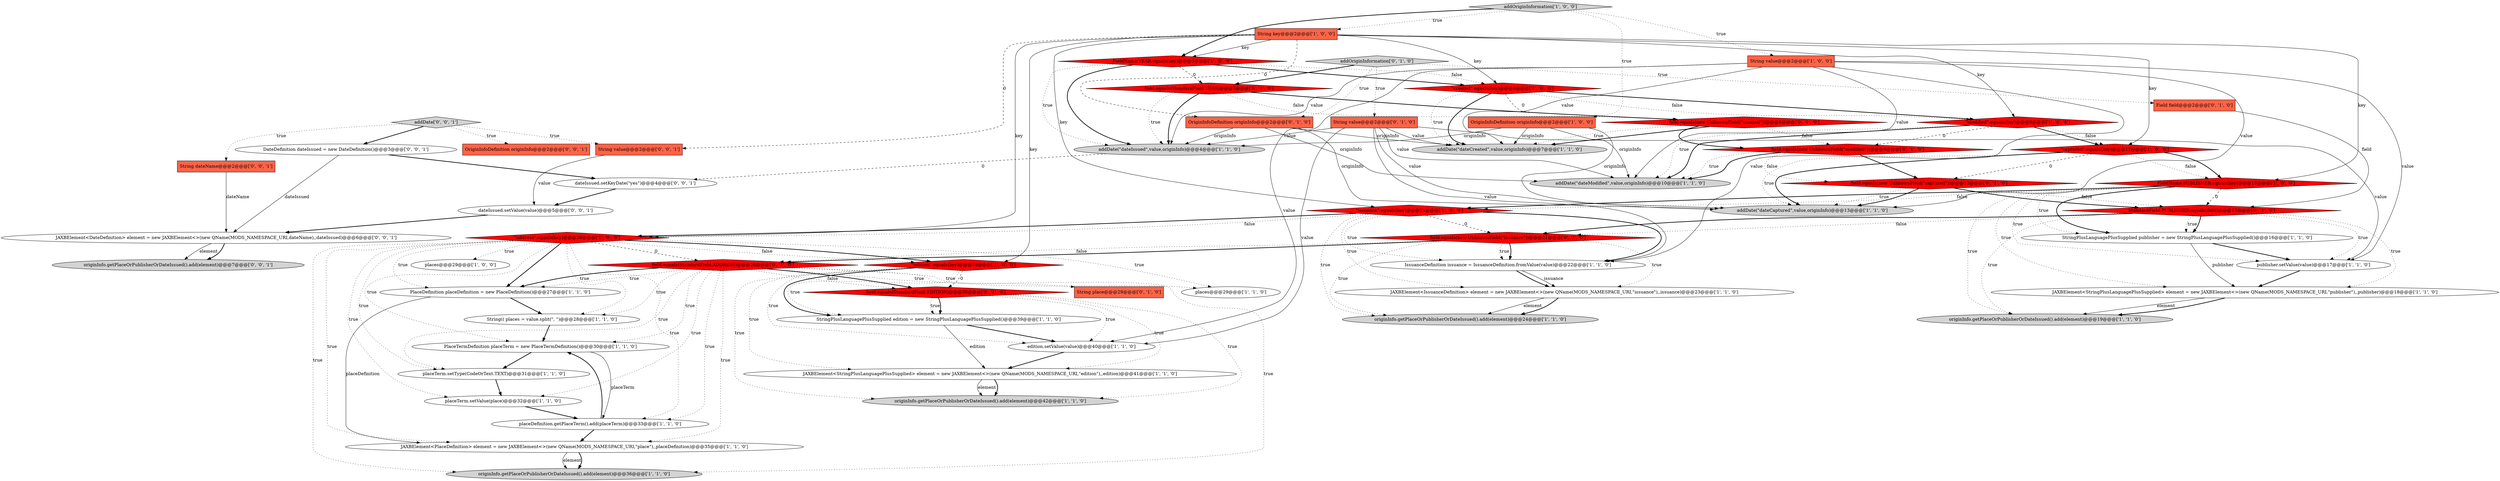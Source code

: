 digraph {
27 [style = filled, label = "String value@@@2@@@['1', '0', '0']", fillcolor = tomato, shape = box image = "AAA0AAABBB1BBB"];
36 [style = filled, label = "PlaceTermDefinition placeTerm = new PlaceTermDefinition()@@@30@@@['1', '1', '0']", fillcolor = white, shape = ellipse image = "AAA0AAABBB1BBB"];
39 [style = filled, label = "field.equals(new UnknownField(\"captured\"))@@@12@@@['0', '1', '0']", fillcolor = red, shape = diamond image = "AAA1AAABBB2BBB"];
44 [style = filled, label = "field.equals(new UnknownField(\"modified\"))@@@9@@@['0', '1', '0']", fillcolor = red, shape = diamond image = "AAA1AAABBB2BBB"];
12 [style = filled, label = "addOriginInformation['1', '0', '0']", fillcolor = lightgray, shape = diamond image = "AAA0AAABBB1BBB"];
3 [style = filled, label = "\"modified\".equals(key)@@@9@@@['1', '0', '0']", fillcolor = red, shape = diamond image = "AAA1AAABBB1BBB"];
31 [style = filled, label = "edition.setValue(value)@@@40@@@['1', '1', '0']", fillcolor = white, shape = ellipse image = "AAA0AAABBB1BBB"];
50 [style = filled, label = "dateIssued.setValue(value)@@@5@@@['0', '0', '1']", fillcolor = white, shape = ellipse image = "AAA0AAABBB3BBB"];
41 [style = filled, label = "addOriginInformation['0', '1', '0']", fillcolor = lightgray, shape = diamond image = "AAA0AAABBB2BBB"];
30 [style = filled, label = "FieldName.YEAR.equals(key)@@@3@@@['1', '0', '0']", fillcolor = red, shape = diamond image = "AAA1AAABBB1BBB"];
0 [style = filled, label = "JAXBElement<IssuanceDefinition> element = new JAXBElement<>(new QName(MODS_NAMESPACE_URI,\"issuance\"),,issuance)@@@23@@@['1', '1', '0']", fillcolor = white, shape = ellipse image = "AAA0AAABBB1BBB"];
38 [style = filled, label = "field.equals(new UnknownField(\"created\"))@@@6@@@['0', '1', '0']", fillcolor = red, shape = diamond image = "AAA1AAABBB2BBB"];
21 [style = filled, label = "StringPlusLanguagePlusSupplied edition = new StringPlusLanguagePlusSupplied()@@@39@@@['1', '1', '0']", fillcolor = white, shape = ellipse image = "AAA0AAABBB1BBB"];
26 [style = filled, label = "places@@@29@@@['1', '0', '0']", fillcolor = white, shape = ellipse image = "AAA0AAABBB1BBB"];
11 [style = filled, label = "JAXBElement<PlaceDefinition> element = new JAXBElement<>(new QName(MODS_NAMESPACE_URI,\"place\"),,placeDefinition)@@@35@@@['1', '1', '0']", fillcolor = white, shape = ellipse image = "AAA0AAABBB1BBB"];
13 [style = filled, label = "originInfo.getPlaceOrPublisherOrDateIssued().add(element)@@@19@@@['1', '1', '0']", fillcolor = lightgray, shape = ellipse image = "AAA0AAABBB1BBB"];
52 [style = filled, label = "JAXBElement<DateDefinition> element = new JAXBElement<>(new QName(MODS_NAMESPACE_URI,dateName),,dateIssued)@@@6@@@['0', '0', '1']", fillcolor = white, shape = ellipse image = "AAA0AAABBB3BBB"];
42 [style = filled, label = "field.equals(StandardField.YEAR)@@@3@@@['0', '1', '0']", fillcolor = red, shape = diamond image = "AAA1AAABBB2BBB"];
19 [style = filled, label = "addDate(\"dateIssued\",value,originInfo)@@@4@@@['1', '1', '0']", fillcolor = lightgray, shape = ellipse image = "AAA0AAABBB1BBB"];
54 [style = filled, label = "String dateName@@@2@@@['0', '0', '1']", fillcolor = tomato, shape = box image = "AAA0AAABBB3BBB"];
7 [style = filled, label = "originInfo.getPlaceOrPublisherOrDateIssued().add(element)@@@42@@@['1', '1', '0']", fillcolor = lightgray, shape = ellipse image = "AAA0AAABBB1BBB"];
24 [style = filled, label = "originInfo.getPlaceOrPublisherOrDateIssued().add(element)@@@36@@@['1', '1', '0']", fillcolor = lightgray, shape = ellipse image = "AAA0AAABBB1BBB"];
17 [style = filled, label = "publisher.setValue(value)@@@17@@@['1', '1', '0']", fillcolor = white, shape = ellipse image = "AAA0AAABBB1BBB"];
6 [style = filled, label = "FieldName.PUBLISHER.equals(key)@@@15@@@['1', '0', '0']", fillcolor = red, shape = diamond image = "AAA1AAABBB1BBB"];
57 [style = filled, label = "String value@@@2@@@['0', '0', '1']", fillcolor = tomato, shape = box image = "AAA0AAABBB3BBB"];
43 [style = filled, label = "String value@@@2@@@['0', '1', '0']", fillcolor = tomato, shape = box image = "AAA0AAABBB2BBB"];
40 [style = filled, label = "field.equals(new UnknownField(\"issuance\"))@@@21@@@['0', '1', '0']", fillcolor = red, shape = diamond image = "AAA1AAABBB2BBB"];
4 [style = filled, label = "addDate(\"dateModified\",value,originInfo)@@@10@@@['1', '1', '0']", fillcolor = lightgray, shape = ellipse image = "AAA0AAABBB1BBB"];
58 [style = filled, label = "addDate['0', '0', '1']", fillcolor = lightgray, shape = diamond image = "AAA0AAABBB3BBB"];
37 [style = filled, label = "Field field@@@2@@@['0', '1', '0']", fillcolor = tomato, shape = box image = "AAA0AAABBB2BBB"];
23 [style = filled, label = "originInfo.getPlaceOrPublisherOrDateIssued().add(element)@@@24@@@['1', '1', '0']", fillcolor = lightgray, shape = ellipse image = "AAA0AAABBB1BBB"];
9 [style = filled, label = "StringPlusLanguagePlusSupplied publisher = new StringPlusLanguagePlusSupplied()@@@16@@@['1', '1', '0']", fillcolor = white, shape = ellipse image = "AAA0AAABBB1BBB"];
48 [style = filled, label = "field.equals(StandardField.ADDRESS)@@@26@@@['0', '1', '0']", fillcolor = red, shape = diamond image = "AAA1AAABBB2BBB"];
53 [style = filled, label = "originInfo.getPlaceOrPublisherOrDateIssued().add(element)@@@7@@@['0', '0', '1']", fillcolor = lightgray, shape = ellipse image = "AAA0AAABBB3BBB"];
34 [style = filled, label = "\"captured\".equals(key)@@@12@@@['1', '0', '0']", fillcolor = red, shape = diamond image = "AAA1AAABBB1BBB"];
49 [style = filled, label = "StandardField.PUBLISHER.equals(field)@@@15@@@['0', '1', '0']", fillcolor = red, shape = diamond image = "AAA1AAABBB2BBB"];
56 [style = filled, label = "dateIssued.setKeyDate(\"yes\")@@@4@@@['0', '0', '1']", fillcolor = white, shape = ellipse image = "AAA0AAABBB3BBB"];
47 [style = filled, label = "field.equals(StandardField.EDITION)@@@38@@@['0', '1', '0']", fillcolor = red, shape = diamond image = "AAA1AAABBB2BBB"];
20 [style = filled, label = "placeDefinition.getPlaceTerm().add(placeTerm)@@@33@@@['1', '1', '0']", fillcolor = white, shape = ellipse image = "AAA0AAABBB1BBB"];
10 [style = filled, label = "PlaceDefinition placeDefinition = new PlaceDefinition()@@@27@@@['1', '1', '0']", fillcolor = white, shape = ellipse image = "AAA0AAABBB1BBB"];
28 [style = filled, label = "JAXBElement<StringPlusLanguagePlusSupplied> element = new JAXBElement<>(new QName(MODS_NAMESPACE_URI,\"edition\"),,edition)@@@41@@@['1', '1', '0']", fillcolor = white, shape = ellipse image = "AAA0AAABBB1BBB"];
45 [style = filled, label = "OriginInfoDefinition originInfo@@@2@@@['0', '1', '0']", fillcolor = tomato, shape = box image = "AAA1AAABBB2BBB"];
32 [style = filled, label = "String key@@@2@@@['1', '0', '0']", fillcolor = tomato, shape = box image = "AAA1AAABBB1BBB"];
22 [style = filled, label = "String(( places = value.split(\", \")@@@28@@@['1', '1', '0']", fillcolor = white, shape = ellipse image = "AAA0AAABBB1BBB"];
29 [style = filled, label = "placeTerm.setType(CodeOrText.TEXT)@@@31@@@['1', '1', '0']", fillcolor = white, shape = ellipse image = "AAA0AAABBB1BBB"];
35 [style = filled, label = "addDate(\"dateCaptured\",value,originInfo)@@@13@@@['1', '1', '0']", fillcolor = lightgray, shape = ellipse image = "AAA0AAABBB1BBB"];
1 [style = filled, label = "\"created\".equals(key)@@@6@@@['1', '0', '0']", fillcolor = red, shape = diamond image = "AAA1AAABBB1BBB"];
15 [style = filled, label = "placeTerm.setValue(place)@@@32@@@['1', '1', '0']", fillcolor = white, shape = ellipse image = "AAA0AAABBB1BBB"];
51 [style = filled, label = "DateDefinition dateIssued = new DateDefinition()@@@3@@@['0', '0', '1']", fillcolor = white, shape = ellipse image = "AAA0AAABBB3BBB"];
55 [style = filled, label = "OriginInfoDefinition originInfo@@@2@@@['0', '0', '1']", fillcolor = tomato, shape = box image = "AAA0AAABBB3BBB"];
16 [style = filled, label = "\"edition\".equals(key)@@@38@@@['1', '0', '0']", fillcolor = red, shape = diamond image = "AAA1AAABBB1BBB"];
46 [style = filled, label = "String place@@@29@@@['0', '1', '0']", fillcolor = tomato, shape = box image = "AAA0AAABBB2BBB"];
14 [style = filled, label = "\"address\".equals(key)@@@26@@@['1', '0', '0']", fillcolor = red, shape = diamond image = "AAA1AAABBB1BBB"];
33 [style = filled, label = "places@@@29@@@['1', '1', '0']", fillcolor = white, shape = ellipse image = "AAA0AAABBB1BBB"];
8 [style = filled, label = "addDate(\"dateCreated\",value,originInfo)@@@7@@@['1', '1', '0']", fillcolor = lightgray, shape = ellipse image = "AAA0AAABBB1BBB"];
25 [style = filled, label = "JAXBElement<StringPlusLanguagePlusSupplied> element = new JAXBElement<>(new QName(MODS_NAMESPACE_URI,\"publisher\"),,publisher)@@@18@@@['1', '1', '0']", fillcolor = white, shape = ellipse image = "AAA0AAABBB1BBB"];
5 [style = filled, label = "\"issuance\".equals(key)@@@21@@@['1', '0', '0']", fillcolor = red, shape = diamond image = "AAA1AAABBB1BBB"];
18 [style = filled, label = "OriginInfoDefinition originInfo@@@2@@@['1', '0', '0']", fillcolor = tomato, shape = box image = "AAA0AAABBB1BBB"];
2 [style = filled, label = "IssuanceDefinition issuance = IssuanceDefinition.fromValue(value)@@@22@@@['1', '1', '0']", fillcolor = white, shape = ellipse image = "AAA0AAABBB1BBB"];
40->2 [style = bold, label=""];
17->25 [style = bold, label=""];
29->15 [style = bold, label=""];
18->35 [style = solid, label="originInfo"];
38->44 [style = bold, label=""];
21->28 [style = solid, label="edition"];
48->47 [style = dotted, label="false"];
14->26 [style = dotted, label="true"];
36->29 [style = bold, label=""];
14->16 [style = dotted, label="false"];
5->23 [style = dotted, label="true"];
14->22 [style = dotted, label="true"];
5->40 [style = dashed, label="0"];
52->53 [style = solid, label="element"];
27->4 [style = solid, label="value"];
40->23 [style = dotted, label="true"];
27->35 [style = solid, label="value"];
48->24 [style = dotted, label="true"];
40->48 [style = dotted, label="false"];
18->4 [style = solid, label="originInfo"];
3->4 [style = bold, label=""];
3->34 [style = bold, label=""];
16->7 [style = dotted, label="true"];
42->19 [style = dotted, label="true"];
48->15 [style = dotted, label="true"];
21->31 [style = bold, label=""];
16->47 [style = dashed, label="0"];
32->5 [style = solid, label="key"];
15->20 [style = bold, label=""];
38->8 [style = dotted, label="true"];
39->49 [style = bold, label=""];
32->6 [style = solid, label="key"];
41->43 [style = dotted, label="true"];
48->10 [style = bold, label=""];
14->11 [style = dotted, label="true"];
1->38 [style = dashed, label="0"];
30->1 [style = dotted, label="false"];
49->40 [style = bold, label=""];
38->44 [style = dotted, label="false"];
27->31 [style = solid, label="value"];
43->19 [style = solid, label="value"];
42->19 [style = bold, label=""];
43->35 [style = solid, label="value"];
39->35 [style = dotted, label="true"];
14->16 [style = bold, label=""];
42->38 [style = dotted, label="false"];
2->0 [style = solid, label="issuance"];
43->31 [style = solid, label="value"];
34->6 [style = dotted, label="false"];
14->24 [style = dotted, label="true"];
0->23 [style = solid, label="element"];
58->54 [style = dotted, label="true"];
45->19 [style = solid, label="originInfo"];
6->13 [style = dotted, label="true"];
25->13 [style = solid, label="element"];
30->19 [style = dotted, label="true"];
48->33 [style = dotted, label="true"];
9->25 [style = solid, label="publisher"];
47->28 [style = dotted, label="true"];
9->17 [style = bold, label=""];
14->10 [style = bold, label=""];
43->8 [style = solid, label="value"];
12->18 [style = dotted, label="true"];
40->2 [style = dotted, label="true"];
18->19 [style = solid, label="originInfo"];
48->36 [style = dotted, label="true"];
48->46 [style = dotted, label="true"];
5->14 [style = dotted, label="false"];
6->49 [style = dashed, label="0"];
27->8 [style = solid, label="value"];
30->19 [style = bold, label=""];
12->27 [style = dotted, label="true"];
47->7 [style = dotted, label="true"];
0->23 [style = bold, label=""];
27->19 [style = solid, label="value"];
12->32 [style = dotted, label="true"];
44->4 [style = bold, label=""];
58->51 [style = bold, label=""];
32->1 [style = solid, label="key"];
39->35 [style = bold, label=""];
56->50 [style = bold, label=""];
37->49 [style = solid, label="field"];
6->25 [style = dotted, label="true"];
27->2 [style = solid, label="value"];
1->8 [style = dotted, label="true"];
3->34 [style = dotted, label="false"];
16->21 [style = dotted, label="true"];
44->4 [style = dotted, label="true"];
34->35 [style = bold, label=""];
31->28 [style = bold, label=""];
39->49 [style = dotted, label="false"];
58->55 [style = dotted, label="true"];
43->2 [style = solid, label="value"];
49->17 [style = dotted, label="true"];
42->38 [style = bold, label=""];
49->40 [style = dotted, label="false"];
11->24 [style = solid, label="element"];
49->13 [style = dotted, label="true"];
1->8 [style = bold, label=""];
32->34 [style = solid, label="key"];
36->20 [style = solid, label="placeTerm"];
44->39 [style = dotted, label="false"];
49->9 [style = dotted, label="true"];
1->3 [style = bold, label=""];
45->8 [style = solid, label="originInfo"];
5->0 [style = dotted, label="true"];
41->37 [style = dotted, label="true"];
11->24 [style = bold, label=""];
48->10 [style = dotted, label="true"];
32->57 [style = dashed, label="0"];
32->45 [style = dashed, label="0"];
51->52 [style = solid, label="dateIssued"];
6->5 [style = bold, label=""];
2->0 [style = bold, label=""];
30->42 [style = dashed, label="0"];
34->35 [style = dotted, label="true"];
6->9 [style = dotted, label="true"];
34->39 [style = dashed, label="0"];
32->3 [style = solid, label="key"];
47->21 [style = dotted, label="true"];
18->8 [style = solid, label="originInfo"];
38->8 [style = bold, label=""];
47->21 [style = bold, label=""];
16->31 [style = dotted, label="true"];
20->36 [style = bold, label=""];
10->11 [style = solid, label="placeDefinition"];
5->2 [style = dotted, label="true"];
20->11 [style = bold, label=""];
10->22 [style = bold, label=""];
1->3 [style = dotted, label="false"];
6->5 [style = dotted, label="false"];
48->20 [style = dotted, label="true"];
14->33 [style = dotted, label="true"];
30->1 [style = bold, label=""];
40->48 [style = bold, label=""];
52->53 [style = bold, label=""];
19->56 [style = dashed, label="0"];
25->13 [style = bold, label=""];
14->48 [style = dashed, label="0"];
58->57 [style = dotted, label="true"];
28->7 [style = bold, label=""];
3->44 [style = dashed, label="0"];
3->4 [style = dotted, label="true"];
51->56 [style = bold, label=""];
28->7 [style = solid, label="element"];
12->30 [style = bold, label=""];
5->14 [style = bold, label=""];
27->17 [style = solid, label="value"];
47->31 [style = dotted, label="true"];
44->39 [style = bold, label=""];
40->0 [style = dotted, label="true"];
6->17 [style = dotted, label="true"];
14->10 [style = dotted, label="true"];
14->36 [style = dotted, label="true"];
49->25 [style = dotted, label="true"];
41->45 [style = dotted, label="true"];
50->52 [style = bold, label=""];
48->11 [style = dotted, label="true"];
43->4 [style = solid, label="value"];
43->17 [style = solid, label="value"];
14->20 [style = dotted, label="true"];
14->15 [style = dotted, label="true"];
5->2 [style = bold, label=""];
54->52 [style = solid, label="dateName"];
57->50 [style = solid, label="value"];
32->16 [style = solid, label="key"];
48->47 [style = bold, label=""];
16->21 [style = bold, label=""];
22->36 [style = bold, label=""];
34->6 [style = bold, label=""];
45->35 [style = solid, label="originInfo"];
14->29 [style = dotted, label="true"];
45->4 [style = solid, label="originInfo"];
48->22 [style = dotted, label="true"];
16->28 [style = dotted, label="true"];
6->9 [style = bold, label=""];
49->9 [style = bold, label=""];
32->30 [style = solid, label="key"];
32->14 [style = solid, label="key"];
41->42 [style = bold, label=""];
48->29 [style = dotted, label="true"];
}
